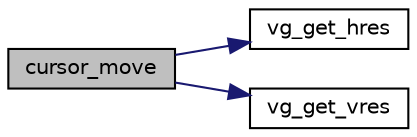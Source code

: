 digraph "cursor_move"
{
 // LATEX_PDF_SIZE
  edge [fontname="Helvetica",fontsize="10",labelfontname="Helvetica",labelfontsize="10"];
  node [fontname="Helvetica",fontsize="10",shape=record];
  rankdir="LR";
  Node1 [label="cursor_move",height=0.2,width=0.4,color="black", fillcolor="grey75", style="filled", fontcolor="black",tooltip="Moves the cursor by the given displacement."];
  Node1 -> Node2 [color="midnightblue",fontsize="10",style="solid",fontname="Helvetica"];
  Node2 [label="vg_get_hres",height=0.2,width=0.4,color="black", fillcolor="white", style="filled",URL="$group__video__gr.html#ga03e56e930917ca4f15ea488838d513a8",tooltip="Gets the horizontal resolution of the buffer."];
  Node1 -> Node3 [color="midnightblue",fontsize="10",style="solid",fontname="Helvetica"];
  Node3 [label="vg_get_vres",height=0.2,width=0.4,color="black", fillcolor="white", style="filled",URL="$group__video__gr.html#gafa08dcecf2adbe49d6a9c28b355c68d1",tooltip="Gets the vertical resolution of the buffer."];
}
